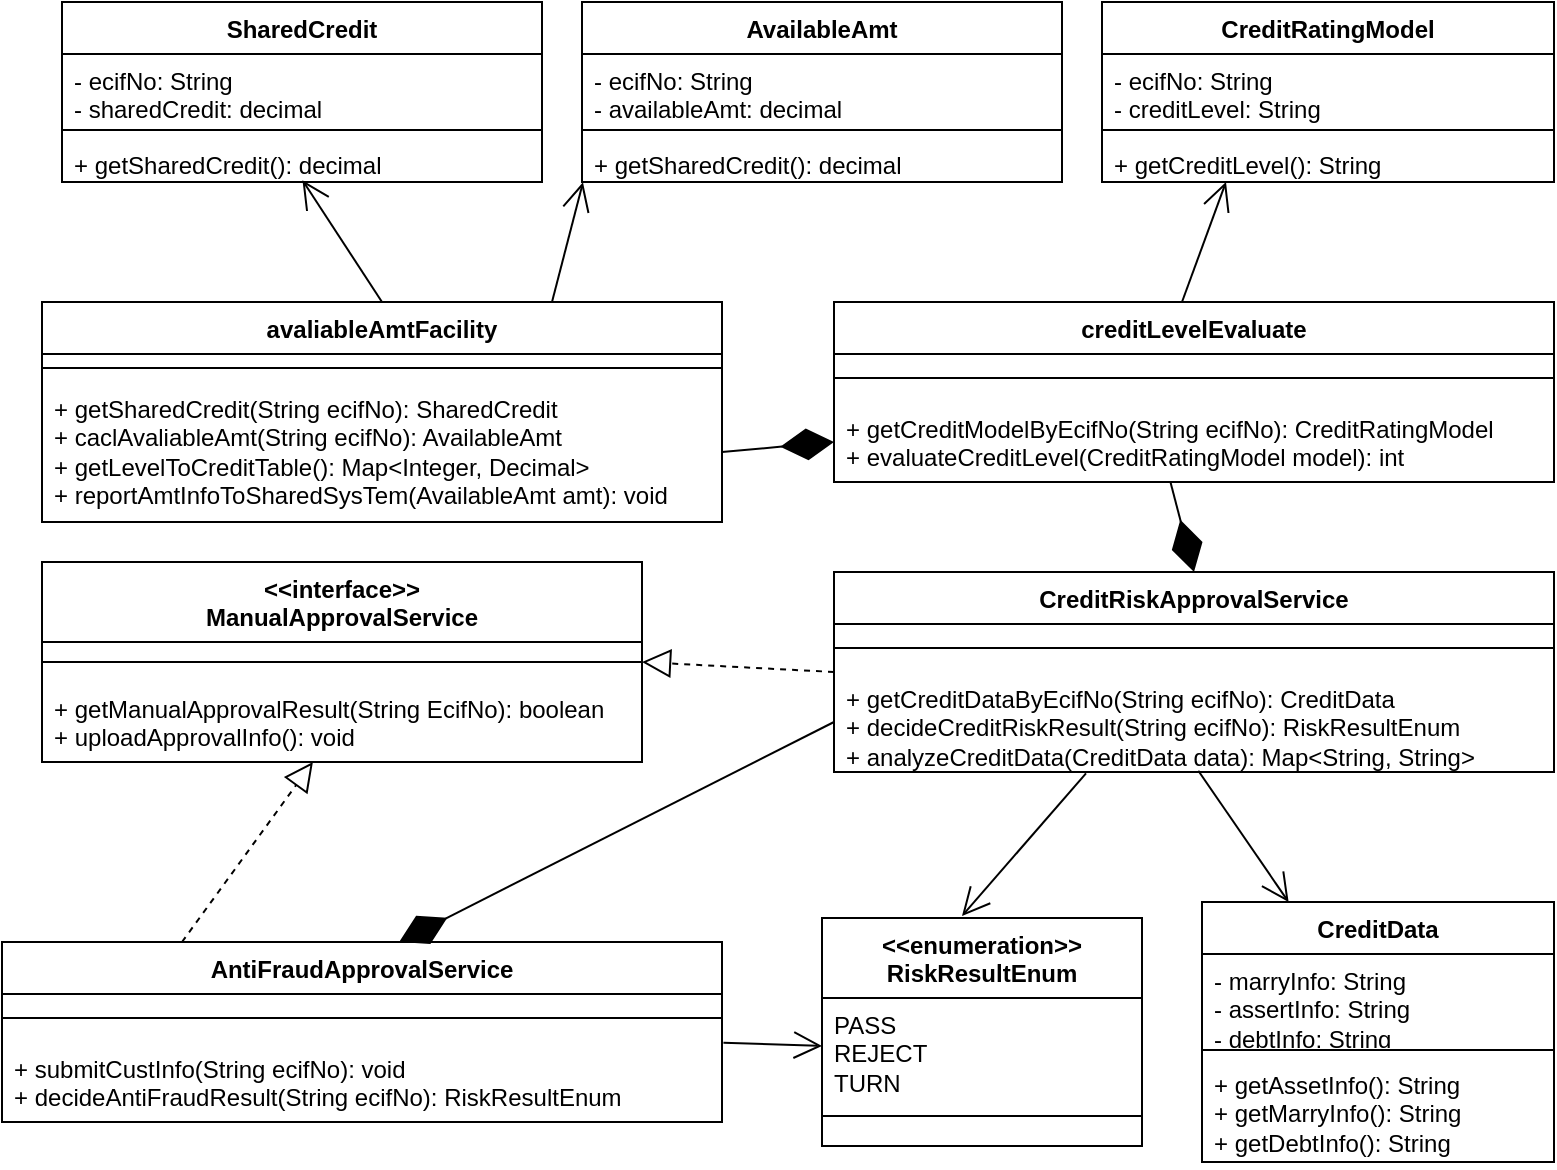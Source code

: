 <mxfile version="21.6.5" type="github">
  <diagram name="第 1 页" id="nujMItkQvAbVNNYGcNMh">
    <mxGraphModel dx="1166" dy="775" grid="1" gridSize="10" guides="1" tooltips="1" connect="1" arrows="1" fold="1" page="1" pageScale="1" pageWidth="827" pageHeight="1169" math="0" shadow="0">
      <root>
        <mxCell id="0" />
        <mxCell id="1" parent="0" />
        <mxCell id="LWc6yBgg0FcKB93T4zAy-1" value="avaliableAmtFacility" style="swimlane;fontStyle=1;align=center;verticalAlign=top;childLayout=stackLayout;horizontal=1;startSize=26;horizontalStack=0;resizeParent=1;resizeParentMax=0;resizeLast=0;collapsible=1;marginBottom=0;whiteSpace=wrap;html=1;" parent="1" vertex="1">
          <mxGeometry x="40" y="260" width="340" height="110" as="geometry" />
        </mxCell>
        <mxCell id="LWc6yBgg0FcKB93T4zAy-3" value="" style="line;strokeWidth=1;fillColor=none;align=left;verticalAlign=middle;spacingTop=-1;spacingLeft=3;spacingRight=3;rotatable=0;labelPosition=right;points=[];portConstraint=eastwest;strokeColor=inherit;" parent="LWc6yBgg0FcKB93T4zAy-1" vertex="1">
          <mxGeometry y="26" width="340" height="14" as="geometry" />
        </mxCell>
        <mxCell id="LWc6yBgg0FcKB93T4zAy-4" value="+ getSharedCredit(String ecifNo): SharedCredit&lt;br&gt;+ caclAvaliableAmt(String ecifNo): AvailableAmt&lt;br&gt;+ getLevelToCreditTable(): Map&amp;lt;Integer, Decimal&amp;gt;&lt;br&gt;+ reportAmtInfoToSharedSysTem(AvailableAmt amt): void" style="text;strokeColor=none;fillColor=none;align=left;verticalAlign=top;spacingLeft=4;spacingRight=4;overflow=hidden;rotatable=0;points=[[0,0.5],[1,0.5]];portConstraint=eastwest;whiteSpace=wrap;html=1;" parent="LWc6yBgg0FcKB93T4zAy-1" vertex="1">
          <mxGeometry y="40" width="340" height="70" as="geometry" />
        </mxCell>
        <mxCell id="LWc6yBgg0FcKB93T4zAy-5" value="SharedCredit" style="swimlane;fontStyle=1;align=center;verticalAlign=top;childLayout=stackLayout;horizontal=1;startSize=26;horizontalStack=0;resizeParent=1;resizeParentMax=0;resizeLast=0;collapsible=1;marginBottom=0;whiteSpace=wrap;html=1;" parent="1" vertex="1">
          <mxGeometry x="50" y="110" width="240" height="90" as="geometry" />
        </mxCell>
        <mxCell id="LWc6yBgg0FcKB93T4zAy-6" value="- ecifNo: String&lt;br&gt;- sharedCredit: decimal" style="text;strokeColor=none;fillColor=none;align=left;verticalAlign=top;spacingLeft=4;spacingRight=4;overflow=hidden;rotatable=0;points=[[0,0.5],[1,0.5]];portConstraint=eastwest;whiteSpace=wrap;html=1;" parent="LWc6yBgg0FcKB93T4zAy-5" vertex="1">
          <mxGeometry y="26" width="240" height="34" as="geometry" />
        </mxCell>
        <mxCell id="LWc6yBgg0FcKB93T4zAy-7" value="" style="line;strokeWidth=1;fillColor=none;align=left;verticalAlign=middle;spacingTop=-1;spacingLeft=3;spacingRight=3;rotatable=0;labelPosition=right;points=[];portConstraint=eastwest;strokeColor=inherit;" parent="LWc6yBgg0FcKB93T4zAy-5" vertex="1">
          <mxGeometry y="60" width="240" height="8" as="geometry" />
        </mxCell>
        <mxCell id="LWc6yBgg0FcKB93T4zAy-8" value="+ getSharedCredit(): decimal" style="text;strokeColor=none;fillColor=none;align=left;verticalAlign=top;spacingLeft=4;spacingRight=4;overflow=hidden;rotatable=0;points=[[0,0.5],[1,0.5]];portConstraint=eastwest;whiteSpace=wrap;html=1;" parent="LWc6yBgg0FcKB93T4zAy-5" vertex="1">
          <mxGeometry y="68" width="240" height="22" as="geometry" />
        </mxCell>
        <mxCell id="LWc6yBgg0FcKB93T4zAy-9" value="" style="endArrow=open;endFill=1;endSize=12;html=1;rounded=0;entryX=0.501;entryY=0.96;entryDx=0;entryDy=0;entryPerimeter=0;exitX=0.5;exitY=0;exitDx=0;exitDy=0;" parent="1" source="LWc6yBgg0FcKB93T4zAy-1" target="LWc6yBgg0FcKB93T4zAy-8" edge="1">
          <mxGeometry width="160" relative="1" as="geometry">
            <mxPoint x="-60" y="230" as="sourcePoint" />
            <mxPoint x="100" y="230" as="targetPoint" />
          </mxGeometry>
        </mxCell>
        <mxCell id="LWc6yBgg0FcKB93T4zAy-14" value="creditLevelEvaluate" style="swimlane;fontStyle=1;align=center;verticalAlign=top;childLayout=stackLayout;horizontal=1;startSize=26;horizontalStack=0;resizeParent=1;resizeParentMax=0;resizeLast=0;collapsible=1;marginBottom=0;whiteSpace=wrap;html=1;" parent="1" vertex="1">
          <mxGeometry x="436" y="260" width="360" height="90" as="geometry" />
        </mxCell>
        <mxCell id="LWc6yBgg0FcKB93T4zAy-16" value="" style="line;strokeWidth=1;fillColor=none;align=left;verticalAlign=middle;spacingTop=-1;spacingLeft=3;spacingRight=3;rotatable=0;labelPosition=right;points=[];portConstraint=eastwest;strokeColor=inherit;" parent="LWc6yBgg0FcKB93T4zAy-14" vertex="1">
          <mxGeometry y="26" width="360" height="24" as="geometry" />
        </mxCell>
        <mxCell id="LWc6yBgg0FcKB93T4zAy-17" value="+ getCreditModelByEcifNo(String ecifNo): CreditRatingModel&lt;br&gt;+ evaluateCreditLevel(CreditRatingModel model): int" style="text;strokeColor=none;fillColor=none;align=left;verticalAlign=top;spacingLeft=4;spacingRight=4;overflow=hidden;rotatable=0;points=[[0,0.5],[1,0.5]];portConstraint=eastwest;whiteSpace=wrap;html=1;" parent="LWc6yBgg0FcKB93T4zAy-14" vertex="1">
          <mxGeometry y="50" width="360" height="40" as="geometry" />
        </mxCell>
        <mxCell id="LWc6yBgg0FcKB93T4zAy-18" value="AvailableAmt" style="swimlane;fontStyle=1;align=center;verticalAlign=top;childLayout=stackLayout;horizontal=1;startSize=26;horizontalStack=0;resizeParent=1;resizeParentMax=0;resizeLast=0;collapsible=1;marginBottom=0;whiteSpace=wrap;html=1;" parent="1" vertex="1">
          <mxGeometry x="310" y="110" width="240" height="90" as="geometry" />
        </mxCell>
        <mxCell id="LWc6yBgg0FcKB93T4zAy-19" value="- ecifNo: String&lt;br&gt;- availableAmt: decimal&lt;br&gt;" style="text;strokeColor=none;fillColor=none;align=left;verticalAlign=top;spacingLeft=4;spacingRight=4;overflow=hidden;rotatable=0;points=[[0,0.5],[1,0.5]];portConstraint=eastwest;whiteSpace=wrap;html=1;" parent="LWc6yBgg0FcKB93T4zAy-18" vertex="1">
          <mxGeometry y="26" width="240" height="34" as="geometry" />
        </mxCell>
        <mxCell id="LWc6yBgg0FcKB93T4zAy-20" value="" style="line;strokeWidth=1;fillColor=none;align=left;verticalAlign=middle;spacingTop=-1;spacingLeft=3;spacingRight=3;rotatable=0;labelPosition=right;points=[];portConstraint=eastwest;strokeColor=inherit;" parent="LWc6yBgg0FcKB93T4zAy-18" vertex="1">
          <mxGeometry y="60" width="240" height="8" as="geometry" />
        </mxCell>
        <mxCell id="LWc6yBgg0FcKB93T4zAy-21" value="+ getSharedCredit(): decimal" style="text;strokeColor=none;fillColor=none;align=left;verticalAlign=top;spacingLeft=4;spacingRight=4;overflow=hidden;rotatable=0;points=[[0,0.5],[1,0.5]];portConstraint=eastwest;whiteSpace=wrap;html=1;" parent="LWc6yBgg0FcKB93T4zAy-18" vertex="1">
          <mxGeometry y="68" width="240" height="22" as="geometry" />
        </mxCell>
        <mxCell id="LWc6yBgg0FcKB93T4zAy-22" value="" style="endArrow=open;endFill=1;endSize=12;html=1;rounded=0;entryX=0.002;entryY=1.008;entryDx=0;entryDy=0;entryPerimeter=0;exitX=0.75;exitY=0;exitDx=0;exitDy=0;" parent="1" source="LWc6yBgg0FcKB93T4zAy-1" target="LWc6yBgg0FcKB93T4zAy-21" edge="1">
          <mxGeometry width="160" relative="1" as="geometry">
            <mxPoint x="260" y="250" as="sourcePoint" />
            <mxPoint x="175" y="208" as="targetPoint" />
          </mxGeometry>
        </mxCell>
        <mxCell id="LWc6yBgg0FcKB93T4zAy-23" value="CreditRatingModel" style="swimlane;fontStyle=1;align=center;verticalAlign=top;childLayout=stackLayout;horizontal=1;startSize=26;horizontalStack=0;resizeParent=1;resizeParentMax=0;resizeLast=0;collapsible=1;marginBottom=0;whiteSpace=wrap;html=1;" parent="1" vertex="1">
          <mxGeometry x="570" y="110" width="226" height="90" as="geometry" />
        </mxCell>
        <mxCell id="LWc6yBgg0FcKB93T4zAy-24" value="- ecifNo: String&lt;br&gt;- creditLevel: String" style="text;strokeColor=none;fillColor=none;align=left;verticalAlign=top;spacingLeft=4;spacingRight=4;overflow=hidden;rotatable=0;points=[[0,0.5],[1,0.5]];portConstraint=eastwest;whiteSpace=wrap;html=1;" parent="LWc6yBgg0FcKB93T4zAy-23" vertex="1">
          <mxGeometry y="26" width="226" height="34" as="geometry" />
        </mxCell>
        <mxCell id="LWc6yBgg0FcKB93T4zAy-25" value="" style="line;strokeWidth=1;fillColor=none;align=left;verticalAlign=middle;spacingTop=-1;spacingLeft=3;spacingRight=3;rotatable=0;labelPosition=right;points=[];portConstraint=eastwest;strokeColor=inherit;" parent="LWc6yBgg0FcKB93T4zAy-23" vertex="1">
          <mxGeometry y="60" width="226" height="8" as="geometry" />
        </mxCell>
        <mxCell id="LWc6yBgg0FcKB93T4zAy-26" value="+ getCreditLevel(): String" style="text;strokeColor=none;fillColor=none;align=left;verticalAlign=top;spacingLeft=4;spacingRight=4;overflow=hidden;rotatable=0;points=[[0,0.5],[1,0.5]];portConstraint=eastwest;whiteSpace=wrap;html=1;" parent="LWc6yBgg0FcKB93T4zAy-23" vertex="1">
          <mxGeometry y="68" width="226" height="22" as="geometry" />
        </mxCell>
        <mxCell id="LWc6yBgg0FcKB93T4zAy-27" value="" style="endArrow=open;endFill=1;endSize=12;html=1;rounded=0;entryX=0.002;entryY=1.008;entryDx=0;entryDy=0;entryPerimeter=0;exitX=0.75;exitY=0;exitDx=0;exitDy=0;" parent="1" edge="1">
          <mxGeometry width="160" relative="1" as="geometry">
            <mxPoint x="610" y="260" as="sourcePoint" />
            <mxPoint x="632" y="200" as="targetPoint" />
          </mxGeometry>
        </mxCell>
        <mxCell id="LWc6yBgg0FcKB93T4zAy-28" value="" style="endArrow=diamondThin;endFill=1;endSize=24;html=1;rounded=0;entryX=0;entryY=0.5;entryDx=0;entryDy=0;exitX=1;exitY=0.5;exitDx=0;exitDy=0;" parent="1" source="LWc6yBgg0FcKB93T4zAy-4" target="LWc6yBgg0FcKB93T4zAy-17" edge="1">
          <mxGeometry width="160" relative="1" as="geometry">
            <mxPoint x="400" y="430" as="sourcePoint" />
            <mxPoint x="353" y="320" as="targetPoint" />
          </mxGeometry>
        </mxCell>
        <mxCell id="LWc6yBgg0FcKB93T4zAy-29" value="CreditRiskApprovalService" style="swimlane;fontStyle=1;align=center;verticalAlign=top;childLayout=stackLayout;horizontal=1;startSize=26;horizontalStack=0;resizeParent=1;resizeParentMax=0;resizeLast=0;collapsible=1;marginBottom=0;whiteSpace=wrap;html=1;" parent="1" vertex="1">
          <mxGeometry x="436" y="395" width="360" height="100" as="geometry" />
        </mxCell>
        <mxCell id="LWc6yBgg0FcKB93T4zAy-30" value="" style="line;strokeWidth=1;fillColor=none;align=left;verticalAlign=middle;spacingTop=-1;spacingLeft=3;spacingRight=3;rotatable=0;labelPosition=right;points=[];portConstraint=eastwest;strokeColor=inherit;" parent="LWc6yBgg0FcKB93T4zAy-29" vertex="1">
          <mxGeometry y="26" width="360" height="24" as="geometry" />
        </mxCell>
        <mxCell id="LWc6yBgg0FcKB93T4zAy-31" value="+ getCreditDataByEcifNo(String ecifNo): CreditData&lt;br&gt;+ decideCreditRiskResult(String ecifNo): RiskResultEnum&lt;br&gt;+ analyzeCreditData(CreditData data): Map&amp;lt;String, String&amp;gt;" style="text;strokeColor=none;fillColor=none;align=left;verticalAlign=top;spacingLeft=4;spacingRight=4;overflow=hidden;rotatable=0;points=[[0,0.5],[1,0.5]];portConstraint=eastwest;whiteSpace=wrap;html=1;" parent="LWc6yBgg0FcKB93T4zAy-29" vertex="1">
          <mxGeometry y="50" width="360" height="50" as="geometry" />
        </mxCell>
        <mxCell id="LWc6yBgg0FcKB93T4zAy-32" value="&amp;lt;&amp;lt;interface&amp;gt;&amp;gt;&lt;br&gt;ManualApprovalService" style="swimlane;fontStyle=1;align=center;verticalAlign=top;childLayout=stackLayout;horizontal=1;startSize=40;horizontalStack=0;resizeParent=1;resizeParentMax=0;resizeLast=0;collapsible=1;marginBottom=0;whiteSpace=wrap;html=1;" parent="1" vertex="1">
          <mxGeometry x="40" y="390" width="300" height="100" as="geometry" />
        </mxCell>
        <mxCell id="LWc6yBgg0FcKB93T4zAy-33" value="" style="line;strokeWidth=1;fillColor=none;align=left;verticalAlign=middle;spacingTop=-1;spacingLeft=3;spacingRight=3;rotatable=0;labelPosition=right;points=[];portConstraint=eastwest;strokeColor=inherit;" parent="LWc6yBgg0FcKB93T4zAy-32" vertex="1">
          <mxGeometry y="40" width="300" height="20" as="geometry" />
        </mxCell>
        <mxCell id="LWc6yBgg0FcKB93T4zAy-34" value="+ getManualApprovalResult(String EcifNo): boolean&lt;br&gt;+ uploadApprovalInfo(): void" style="text;strokeColor=none;fillColor=none;align=left;verticalAlign=top;spacingLeft=4;spacingRight=4;overflow=hidden;rotatable=0;points=[[0,0.5],[1,0.5]];portConstraint=eastwest;whiteSpace=wrap;html=1;" parent="LWc6yBgg0FcKB93T4zAy-32" vertex="1">
          <mxGeometry y="60" width="300" height="40" as="geometry" />
        </mxCell>
        <mxCell id="LWc6yBgg0FcKB93T4zAy-35" value="" style="endArrow=block;dashed=1;endFill=0;endSize=12;html=1;rounded=0;entryX=1;entryY=0.5;entryDx=0;entryDy=0;exitX=0;exitY=0.5;exitDx=0;exitDy=0;" parent="1" source="LWc6yBgg0FcKB93T4zAy-29" target="LWc6yBgg0FcKB93T4zAy-32" edge="1">
          <mxGeometry width="160" relative="1" as="geometry">
            <mxPoint x="380" y="500" as="sourcePoint" />
            <mxPoint x="540" y="500" as="targetPoint" />
          </mxGeometry>
        </mxCell>
        <mxCell id="LWc6yBgg0FcKB93T4zAy-45" value="" style="endArrow=open;endFill=1;endSize=12;html=1;rounded=0;entryX=0.5;entryY=0;entryDx=0;entryDy=0;exitX=0.35;exitY=1.013;exitDx=0;exitDy=0;exitPerimeter=0;" parent="1" source="LWc6yBgg0FcKB93T4zAy-31" edge="1">
          <mxGeometry width="160" relative="1" as="geometry">
            <mxPoint x="620" y="490" as="sourcePoint" />
            <mxPoint x="500" y="567" as="targetPoint" />
          </mxGeometry>
        </mxCell>
        <mxCell id="LWc6yBgg0FcKB93T4zAy-46" value="" style="endArrow=diamondThin;endFill=1;endSize=24;html=1;rounded=0;entryX=0.5;entryY=0;entryDx=0;entryDy=0;exitX=0.467;exitY=0.992;exitDx=0;exitDy=0;exitPerimeter=0;" parent="1" source="LWc6yBgg0FcKB93T4zAy-17" target="LWc6yBgg0FcKB93T4zAy-29" edge="1">
          <mxGeometry width="160" relative="1" as="geometry">
            <mxPoint x="550" y="385" as="sourcePoint" />
            <mxPoint x="626" y="370" as="targetPoint" />
          </mxGeometry>
        </mxCell>
        <mxCell id="LWc6yBgg0FcKB93T4zAy-47" value="CreditData" style="swimlane;fontStyle=1;align=center;verticalAlign=top;childLayout=stackLayout;horizontal=1;startSize=26;horizontalStack=0;resizeParent=1;resizeParentMax=0;resizeLast=0;collapsible=1;marginBottom=0;whiteSpace=wrap;html=1;" parent="1" vertex="1">
          <mxGeometry x="620" y="560" width="176" height="130" as="geometry" />
        </mxCell>
        <mxCell id="LWc6yBgg0FcKB93T4zAy-48" value="- marryInfo: String&lt;br&gt;- assertInfo: String&lt;br&gt;- debtInfo: String" style="text;strokeColor=none;fillColor=none;align=left;verticalAlign=top;spacingLeft=4;spacingRight=4;overflow=hidden;rotatable=0;points=[[0,0.5],[1,0.5]];portConstraint=eastwest;whiteSpace=wrap;html=1;" parent="LWc6yBgg0FcKB93T4zAy-47" vertex="1">
          <mxGeometry y="26" width="176" height="44" as="geometry" />
        </mxCell>
        <mxCell id="LWc6yBgg0FcKB93T4zAy-49" value="" style="line;strokeWidth=1;fillColor=none;align=left;verticalAlign=middle;spacingTop=-1;spacingLeft=3;spacingRight=3;rotatable=0;labelPosition=right;points=[];portConstraint=eastwest;strokeColor=inherit;" parent="LWc6yBgg0FcKB93T4zAy-47" vertex="1">
          <mxGeometry y="70" width="176" height="8" as="geometry" />
        </mxCell>
        <mxCell id="LWc6yBgg0FcKB93T4zAy-50" value="+ getAssetInfo(): String&lt;br&gt;+ getMarryInfo(): String&lt;br&gt;+ getDebtInfo(): String" style="text;strokeColor=none;fillColor=none;align=left;verticalAlign=top;spacingLeft=4;spacingRight=4;overflow=hidden;rotatable=0;points=[[0,0.5],[1,0.5]];portConstraint=eastwest;whiteSpace=wrap;html=1;" parent="LWc6yBgg0FcKB93T4zAy-47" vertex="1">
          <mxGeometry y="78" width="176" height="52" as="geometry" />
        </mxCell>
        <mxCell id="LWc6yBgg0FcKB93T4zAy-51" value="" style="endArrow=open;endFill=1;endSize=12;html=1;rounded=0;exitX=0.506;exitY=0.987;exitDx=0;exitDy=0;exitPerimeter=0;" parent="1" source="LWc6yBgg0FcKB93T4zAy-31" target="LWc6yBgg0FcKB93T4zAy-47" edge="1">
          <mxGeometry width="160" relative="1" as="geometry">
            <mxPoint x="660" y="505" as="sourcePoint" />
            <mxPoint x="736" y="560" as="targetPoint" />
          </mxGeometry>
        </mxCell>
        <mxCell id="LWc6yBgg0FcKB93T4zAy-52" value="AntiFraudApprovalService" style="swimlane;fontStyle=1;align=center;verticalAlign=top;childLayout=stackLayout;horizontal=1;startSize=26;horizontalStack=0;resizeParent=1;resizeParentMax=0;resizeLast=0;collapsible=1;marginBottom=0;whiteSpace=wrap;html=1;" parent="1" vertex="1">
          <mxGeometry x="20" y="580" width="360" height="90" as="geometry" />
        </mxCell>
        <mxCell id="LWc6yBgg0FcKB93T4zAy-53" value="" style="line;strokeWidth=1;fillColor=none;align=left;verticalAlign=middle;spacingTop=-1;spacingLeft=3;spacingRight=3;rotatable=0;labelPosition=right;points=[];portConstraint=eastwest;strokeColor=inherit;" parent="LWc6yBgg0FcKB93T4zAy-52" vertex="1">
          <mxGeometry y="26" width="360" height="24" as="geometry" />
        </mxCell>
        <mxCell id="LWc6yBgg0FcKB93T4zAy-54" value="+ submitCustInfo(String ecifNo): void&lt;br&gt;+ decideAntiFraudResult(String ecifNo): RiskResultEnum" style="text;strokeColor=none;fillColor=none;align=left;verticalAlign=top;spacingLeft=4;spacingRight=4;overflow=hidden;rotatable=0;points=[[0,0.5],[1,0.5]];portConstraint=eastwest;whiteSpace=wrap;html=1;" parent="LWc6yBgg0FcKB93T4zAy-52" vertex="1">
          <mxGeometry y="50" width="360" height="40" as="geometry" />
        </mxCell>
        <mxCell id="LWc6yBgg0FcKB93T4zAy-55" value="" style="endArrow=diamondThin;endFill=1;endSize=24;html=1;rounded=0;entryX=0.5;entryY=0;entryDx=0;entryDy=0;exitX=0;exitY=0.5;exitDx=0;exitDy=0;" parent="1" source="LWc6yBgg0FcKB93T4zAy-31" edge="1">
          <mxGeometry width="160" relative="1" as="geometry">
            <mxPoint x="360.0" y="525.45" as="sourcePoint" />
            <mxPoint x="218.6" y="580" as="targetPoint" />
          </mxGeometry>
        </mxCell>
        <mxCell id="LWc6yBgg0FcKB93T4zAy-56" value="" style="endArrow=block;dashed=1;endFill=0;endSize=12;html=1;rounded=0;exitX=0.25;exitY=0;exitDx=0;exitDy=0;" parent="1" source="LWc6yBgg0FcKB93T4zAy-52" target="LWc6yBgg0FcKB93T4zAy-34" edge="1">
          <mxGeometry width="160" relative="1" as="geometry">
            <mxPoint x="166" y="555" as="sourcePoint" />
            <mxPoint x="70" y="550" as="targetPoint" />
          </mxGeometry>
        </mxCell>
        <mxCell id="LWc6yBgg0FcKB93T4zAy-58" value="" style="endArrow=open;endFill=1;endSize=12;html=1;rounded=0;entryX=0;entryY=0.5;entryDx=0;entryDy=0;exitX=1.002;exitY=0.008;exitDx=0;exitDy=0;exitPerimeter=0;" parent="1" source="LWc6yBgg0FcKB93T4zAy-54" edge="1">
          <mxGeometry width="160" relative="1" as="geometry">
            <mxPoint x="504" y="700" as="sourcePoint" />
            <mxPoint x="430" y="632" as="targetPoint" />
          </mxGeometry>
        </mxCell>
        <mxCell id="glQUe7IPwAwSsz3Q0e0L-1" value="&lt;b style=&quot;border-color: var(--border-color);&quot;&gt;&amp;lt;&amp;lt;enumeration&amp;gt;&amp;gt;&lt;br style=&quot;border-color: var(--border-color);&quot;&gt;RiskResultEnum&lt;/b&gt;" style="swimlane;fontStyle=1;align=center;verticalAlign=top;childLayout=stackLayout;horizontal=1;startSize=40;horizontalStack=0;resizeParent=1;resizeParentMax=0;resizeLast=0;collapsible=1;marginBottom=0;whiteSpace=wrap;html=1;" vertex="1" parent="1">
          <mxGeometry x="430" y="568" width="160" height="114" as="geometry" />
        </mxCell>
        <mxCell id="glQUe7IPwAwSsz3Q0e0L-2" value="PASS&lt;br&gt;REJECT&lt;br&gt;TURN" style="text;strokeColor=none;fillColor=none;align=left;verticalAlign=top;spacingLeft=4;spacingRight=4;overflow=hidden;rotatable=0;points=[[0,0.5],[1,0.5]];portConstraint=eastwest;whiteSpace=wrap;html=1;" vertex="1" parent="glQUe7IPwAwSsz3Q0e0L-1">
          <mxGeometry y="40" width="160" height="44" as="geometry" />
        </mxCell>
        <mxCell id="glQUe7IPwAwSsz3Q0e0L-3" value="" style="line;strokeWidth=1;fillColor=none;align=left;verticalAlign=middle;spacingTop=-1;spacingLeft=3;spacingRight=3;rotatable=0;labelPosition=right;points=[];portConstraint=eastwest;strokeColor=inherit;" vertex="1" parent="glQUe7IPwAwSsz3Q0e0L-1">
          <mxGeometry y="84" width="160" height="30" as="geometry" />
        </mxCell>
      </root>
    </mxGraphModel>
  </diagram>
</mxfile>
